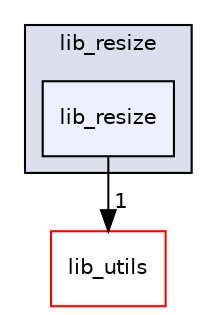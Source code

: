 digraph "/home/runner/work/pixelization/pixelization/src/lib_resize/lib_resize" {
  compound=true
  node [ fontsize="10", fontname="Helvetica"];
  edge [ labelfontsize="10", labelfontname="Helvetica"];
  subgraph clusterdir_0fbe2dd2394aaa3e721d927528c6ae20 {
    graph [ bgcolor="#ddddee", pencolor="black", label="lib_resize" fontname="Helvetica", fontsize="10", URL="dir_0fbe2dd2394aaa3e721d927528c6ae20.html"]
  dir_dd787a8e709a15fec1b2e53e13b2540a [shape=box, label="lib_resize", style="filled", fillcolor="#eeeeff", pencolor="black", URL="dir_dd787a8e709a15fec1b2e53e13b2540a.html"];
  }
  dir_c17dc64c98cba5e3a5d53b0eb213fc8d [shape=box label="lib_utils" fillcolor="white" style="filled" color="red" URL="dir_c17dc64c98cba5e3a5d53b0eb213fc8d.html"];
  dir_dd787a8e709a15fec1b2e53e13b2540a->dir_c17dc64c98cba5e3a5d53b0eb213fc8d [headlabel="1", labeldistance=1.5 headhref="dir_000004_000003.html"];
}
